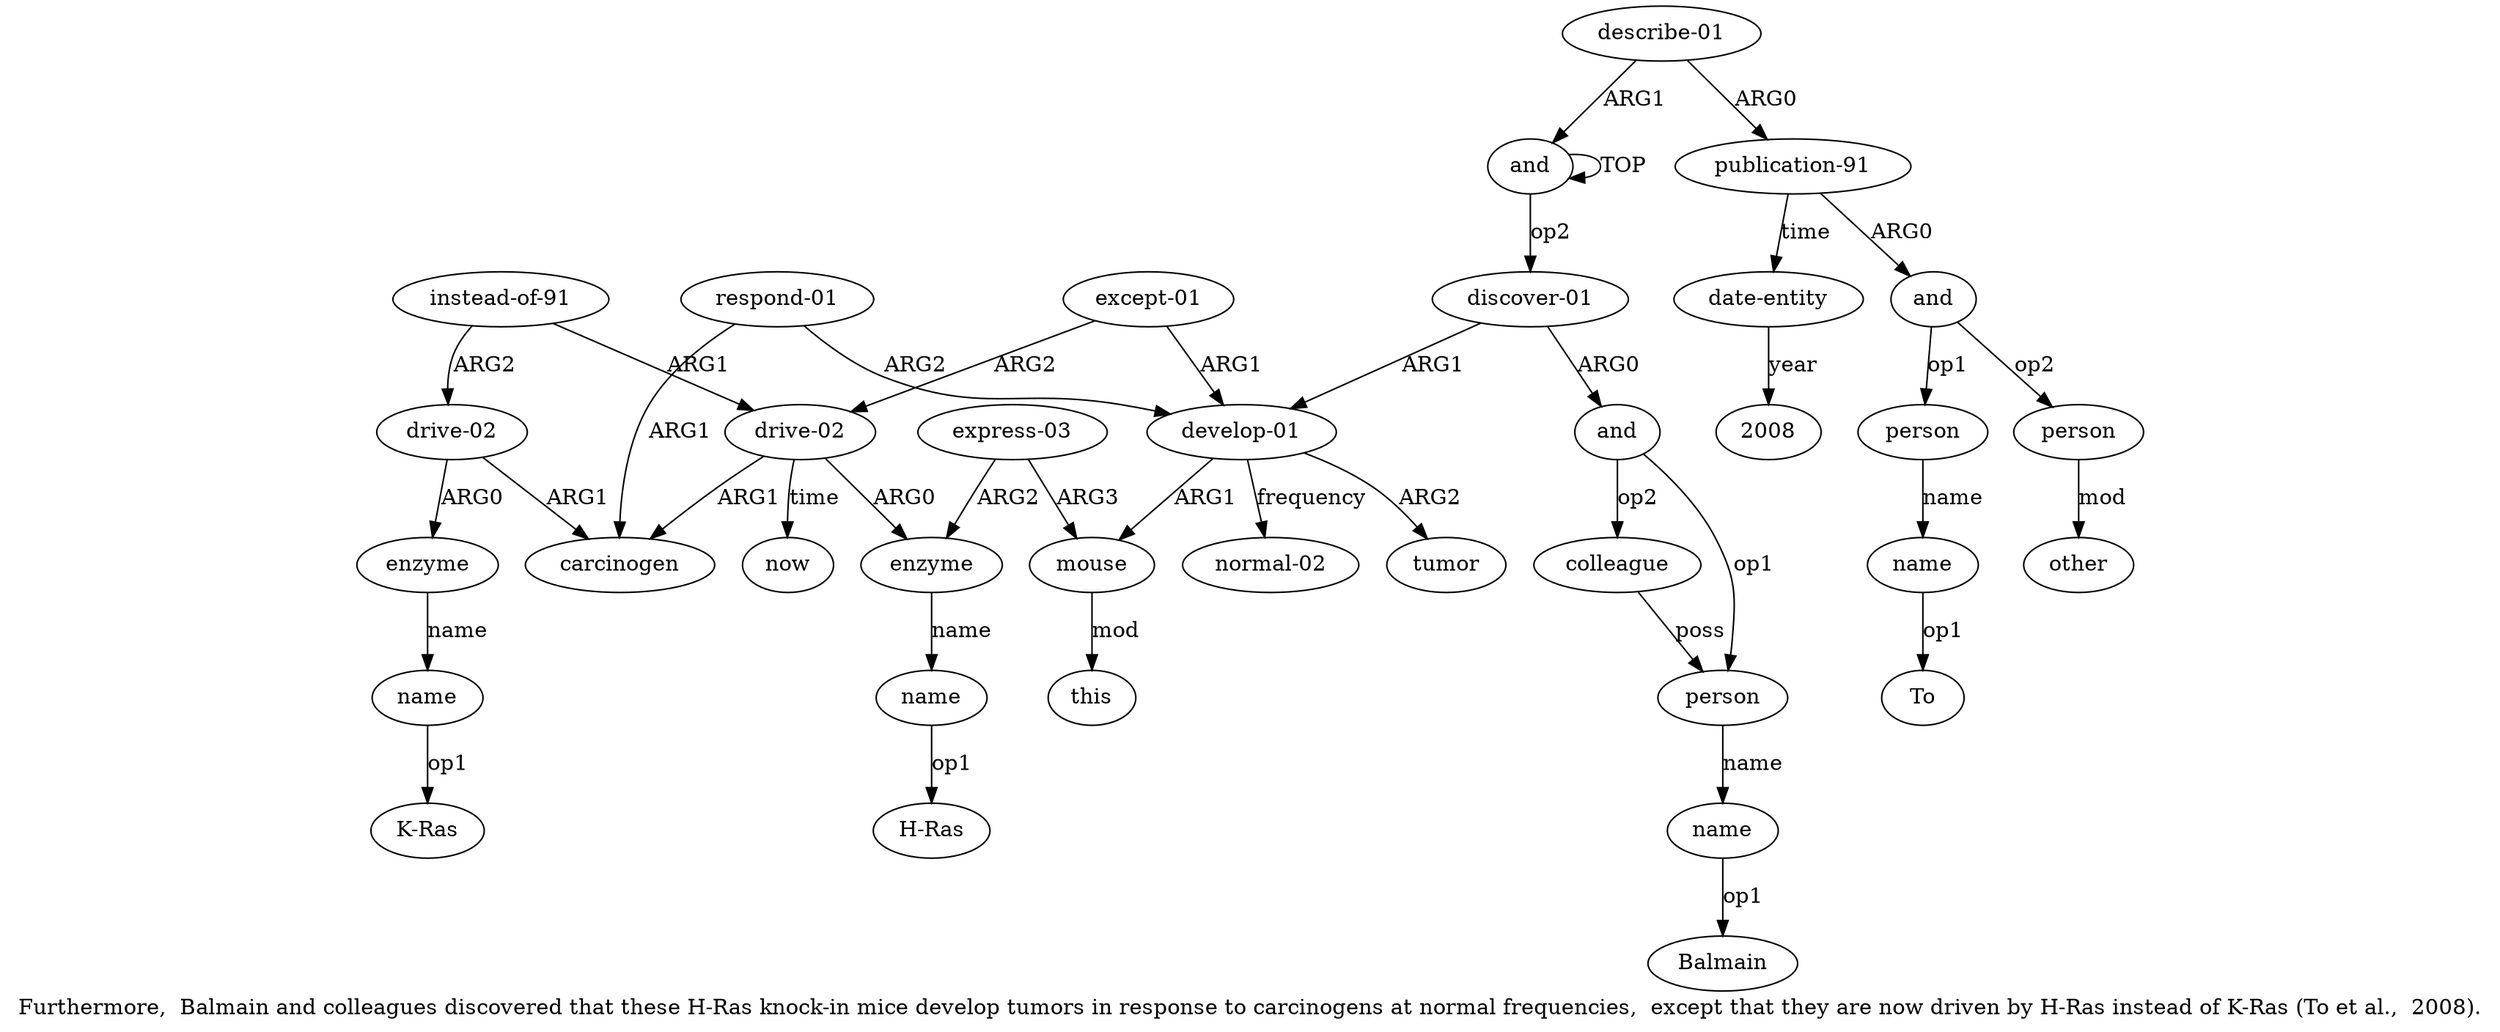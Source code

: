 digraph  {
	graph [label="Furthermore,  Balmain and colleagues discovered that these H-Ras knock-in mice develop tumors in response to carcinogens at normal \
frequencies,  except that they are now driven by H-Ras instead of K-Ras (To et al.,  2008)."];
	node [label="\N"];
	a20	 [color=black,
		gold_ind=20,
		gold_label="drive-02",
		label="drive-02",
		test_ind=20,
		test_label="drive-02"];
	a21	 [color=black,
		gold_ind=21,
		gold_label=enzyme,
		label=enzyme,
		test_ind=21,
		test_label=enzyme];
	a20 -> a21 [key=0,
	color=black,
	gold_label=ARG0,
	label=ARG0,
	test_label=ARG0];
a14 [color=black,
	gold_ind=14,
	gold_label=carcinogen,
	label=carcinogen,
	test_ind=14,
	test_label=carcinogen];
a20 -> a14 [key=0,
color=black,
gold_label=ARG1,
label=ARG1,
test_label=ARG1];
a22 [color=black,
gold_ind=22,
gold_label=name,
label=name,
test_ind=22,
test_label=name];
a21 -> a22 [key=0,
color=black,
gold_label=name,
label=name,
test_label=name];
"a22 K-Ras" [color=black,
gold_ind=-1,
gold_label="K-Ras",
label="K-Ras",
test_ind=-1,
test_label="K-Ras"];
a22 -> "a22 K-Ras" [key=0,
color=black,
gold_label=op1,
label=op1,
test_label=op1];
a23 [color=black,
gold_ind=23,
gold_label="describe-01",
label="describe-01",
test_ind=23,
test_label="describe-01"];
a24 [color=black,
gold_ind=24,
gold_label="publication-91",
label="publication-91",
test_ind=24,
test_label="publication-91"];
a23 -> a24 [key=0,
color=black,
gold_label=ARG0,
label=ARG0,
test_label=ARG0];
a0 [color=black,
gold_ind=0,
gold_label=and,
label=and,
test_ind=0,
test_label=and];
a23 -> a0 [key=0,
color=black,
gold_label=ARG1,
label=ARG1,
test_label=ARG1];
a25 [color=black,
gold_ind=25,
gold_label=and,
label=and,
test_ind=25,
test_label=and];
a24 -> a25 [key=0,
color=black,
gold_label=ARG0,
label=ARG0,
test_label=ARG0];
a30 [color=black,
gold_ind=30,
gold_label="date-entity",
label="date-entity",
test_ind=30,
test_label="date-entity"];
a24 -> a30 [key=0,
color=black,
gold_label=time,
label=time,
test_label=time];
a26 [color=black,
gold_ind=26,
gold_label=person,
label=person,
test_ind=26,
test_label=person];
a25 -> a26 [key=0,
color=black,
gold_label=op1,
label=op1,
test_label=op1];
a28 [color=black,
gold_ind=28,
gold_label=person,
label=person,
test_ind=28,
test_label=person];
a25 -> a28 [key=0,
color=black,
gold_label=op2,
label=op2,
test_label=op2];
a27 [color=black,
gold_ind=27,
gold_label=name,
label=name,
test_ind=27,
test_label=name];
a26 -> a27 [key=0,
color=black,
gold_label=name,
label=name,
test_label=name];
"a27 To" [color=black,
gold_ind=-1,
gold_label=To,
label=To,
test_ind=-1,
test_label=To];
a27 -> "a27 To" [key=0,
color=black,
gold_label=op1,
label=op1,
test_label=op1];
a29 [color=black,
gold_ind=29,
gold_label=other,
label=other,
test_ind=29,
test_label=other];
a28 -> a29 [key=0,
color=black,
gold_label=mod,
label=mod,
test_label=mod];
"a4 Balmain" [color=black,
gold_ind=-1,
gold_label=Balmain,
label=Balmain,
test_ind=-1,
test_label=Balmain];
"a30 2008" [color=black,
gold_ind=-1,
gold_label=2008,
label=2008,
test_ind=-1,
test_label=2008];
a30 -> "a30 2008" [key=0,
color=black,
gold_label=year,
label=year,
test_label=year];
"a10 H-Ras" [color=black,
gold_ind=-1,
gold_label="H-Ras",
label="H-Ras",
test_ind=-1,
test_label="H-Ras"];
a15 [color=black,
gold_ind=15,
gold_label="normal-02",
label="normal-02",
test_ind=15,
test_label="normal-02"];
a17 [color=black,
gold_ind=17,
gold_label="drive-02",
label="drive-02",
test_ind=17,
test_label="drive-02"];
a17 -> a14 [key=0,
color=black,
gold_label=ARG1,
label=ARG1,
test_label=ARG1];
a18 [color=black,
gold_ind=18,
gold_label=now,
label=now,
test_ind=18,
test_label=now];
a17 -> a18 [key=0,
color=black,
gold_label=time,
label=time,
test_label=time];
a9 [color=black,
gold_ind=9,
gold_label=enzyme,
label=enzyme,
test_ind=9,
test_label=enzyme];
a17 -> a9 [key=0,
color=black,
gold_label=ARG0,
label=ARG0,
test_label=ARG0];
a16 [color=black,
gold_ind=16,
gold_label="except-01",
label="except-01",
test_ind=16,
test_label="except-01"];
a16 -> a17 [key=0,
color=black,
gold_label=ARG2,
label=ARG2,
test_label=ARG2];
a6 [color=black,
gold_ind=6,
gold_label="develop-01",
label="develop-01",
test_ind=6,
test_label="develop-01"];
a16 -> a6 [key=0,
color=black,
gold_label=ARG1,
label=ARG1,
test_label=ARG1];
a11 [color=black,
gold_ind=11,
gold_label=this,
label=this,
test_ind=11,
test_label=this];
a10 [color=black,
gold_ind=10,
gold_label=name,
label=name,
test_ind=10,
test_label=name];
a10 -> "a10 H-Ras" [key=0,
color=black,
gold_label=op1,
label=op1,
test_label=op1];
a13 [color=black,
gold_ind=13,
gold_label="respond-01",
label="respond-01",
test_ind=13,
test_label="respond-01"];
a13 -> a14 [key=0,
color=black,
gold_label=ARG1,
label=ARG1,
test_label=ARG1];
a13 -> a6 [key=0,
color=black,
gold_label=ARG2,
label=ARG2,
test_label=ARG2];
a12 [color=black,
gold_ind=12,
gold_label=tumor,
label=tumor,
test_ind=12,
test_label=tumor];
a19 [color=black,
gold_ind=19,
gold_label="instead-of-91",
label="instead-of-91",
test_ind=19,
test_label="instead-of-91"];
a19 -> a20 [key=0,
color=black,
gold_label=ARG2,
label=ARG2,
test_label=ARG2];
a19 -> a17 [key=0,
color=black,
gold_label=ARG1,
label=ARG1,
test_label=ARG1];
a1 [color=black,
gold_ind=1,
gold_label="discover-01",
label="discover-01",
test_ind=1,
test_label="discover-01"];
a2 [color=black,
gold_ind=2,
gold_label=and,
label=and,
test_ind=2,
test_label=and];
a1 -> a2 [key=0,
color=black,
gold_label=ARG0,
label=ARG0,
test_label=ARG0];
a1 -> a6 [key=0,
color=black,
gold_label=ARG1,
label=ARG1,
test_label=ARG1];
a0 -> a1 [key=0,
color=black,
gold_label=op2,
label=op2,
test_label=op2];
a0 -> a0 [key=0,
color=black,
gold_label=TOP,
label=TOP,
test_label=TOP];
a3 [color=black,
gold_ind=3,
gold_label=person,
label=person,
test_ind=3,
test_label=person];
a4 [color=black,
gold_ind=4,
gold_label=name,
label=name,
test_ind=4,
test_label=name];
a3 -> a4 [key=0,
color=black,
gold_label=name,
label=name,
test_label=name];
a2 -> a3 [key=0,
color=black,
gold_label=op1,
label=op1,
test_label=op1];
a5 [color=black,
gold_ind=5,
gold_label=colleague,
label=colleague,
test_ind=5,
test_label=colleague];
a2 -> a5 [key=0,
color=black,
gold_label=op2,
label=op2,
test_label=op2];
a5 -> a3 [key=0,
color=black,
gold_label=poss,
label=poss,
test_label=poss];
a4 -> "a4 Balmain" [key=0,
color=black,
gold_label=op1,
label=op1,
test_label=op1];
a7 [color=black,
gold_ind=7,
gold_label=mouse,
label=mouse,
test_ind=7,
test_label=mouse];
a7 -> a11 [key=0,
color=black,
gold_label=mod,
label=mod,
test_label=mod];
a6 -> a15 [key=0,
color=black,
gold_label=frequency,
label=frequency,
test_label=frequency];
a6 -> a12 [key=0,
color=black,
gold_label=ARG2,
label=ARG2,
test_label=ARG2];
a6 -> a7 [key=0,
color=black,
gold_label=ARG1,
label=ARG1,
test_label=ARG1];
a9 -> a10 [key=0,
color=black,
gold_label=name,
label=name,
test_label=name];
a8 [color=black,
gold_ind=8,
gold_label="express-03",
label="express-03",
test_ind=8,
test_label="express-03"];
a8 -> a7 [key=0,
color=black,
gold_label=ARG3,
label=ARG3,
test_label=ARG3];
a8 -> a9 [key=0,
color=black,
gold_label=ARG2,
label=ARG2,
test_label=ARG2];
}
